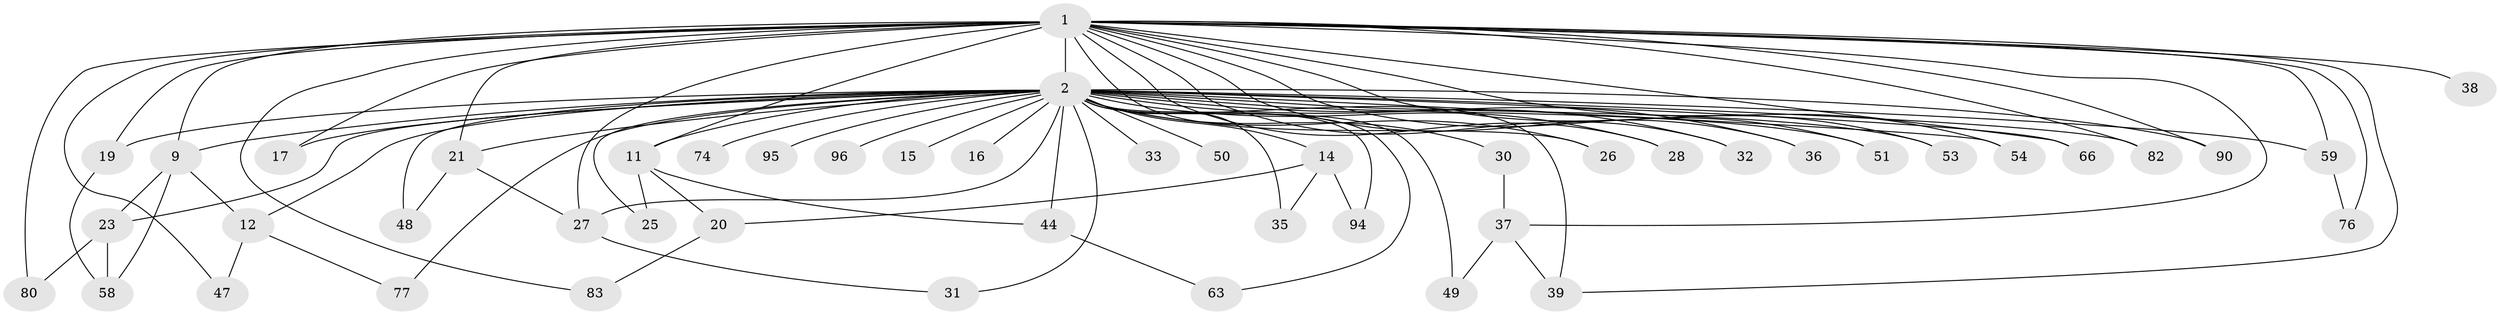 // original degree distribution, {13: 0.010309278350515464, 14: 0.010309278350515464, 21: 0.010309278350515464, 25: 0.010309278350515464, 17: 0.020618556701030927, 30: 0.010309278350515464, 26: 0.010309278350515464, 19: 0.010309278350515464, 28: 0.010309278350515464, 5: 0.041237113402061855, 3: 0.20618556701030927, 2: 0.5567010309278351, 4: 0.07216494845360824, 6: 0.020618556701030927}
// Generated by graph-tools (version 1.1) at 2025/17/03/04/25 18:17:29]
// undirected, 48 vertices, 86 edges
graph export_dot {
graph [start="1"]
  node [color=gray90,style=filled];
  1 [super="+5"];
  2 [super="+4+3+8+6+7+34"];
  9 [super="+18+64+45+29+60"];
  11;
  12 [super="+40"];
  14;
  15;
  16;
  17;
  19 [super="+91"];
  20;
  21 [super="+46"];
  23;
  25;
  26;
  27 [super="+84+78"];
  28;
  30;
  31;
  32 [super="+87"];
  33;
  35;
  36 [super="+65"];
  37;
  38;
  39 [super="+67"];
  44;
  47;
  48 [super="+61"];
  49;
  50;
  51;
  53;
  54 [super="+70"];
  58 [super="+72"];
  59 [super="+73"];
  63;
  66;
  74;
  76;
  77;
  80;
  82;
  83;
  90;
  94;
  95;
  96;
  1 -- 2 [weight=24];
  1 -- 9 [weight=5];
  1 -- 36;
  1 -- 37;
  1 -- 59;
  1 -- 66;
  1 -- 11;
  1 -- 76;
  1 -- 80;
  1 -- 17;
  1 -- 82;
  1 -- 83;
  1 -- 21;
  1 -- 26;
  1 -- 27;
  1 -- 28;
  1 -- 90;
  1 -- 32;
  1 -- 38;
  1 -- 47;
  1 -- 51;
  1 -- 53;
  1 -- 54 [weight=2];
  1 -- 39;
  1 -- 19;
  2 -- 9 [weight=10];
  2 -- 12 [weight=2];
  2 -- 25;
  2 -- 66;
  2 -- 74 [weight=2];
  2 -- 77;
  2 -- 16;
  2 -- 17;
  2 -- 19 [weight=2];
  2 -- 21 [weight=2];
  2 -- 90;
  2 -- 33 [weight=2];
  2 -- 49 [weight=2];
  2 -- 59 [weight=2];
  2 -- 82;
  2 -- 30 [weight=3];
  2 -- 95 [weight=3];
  2 -- 35;
  2 -- 48 [weight=2];
  2 -- 50 [weight=2];
  2 -- 51;
  2 -- 54 [weight=3];
  2 -- 96 [weight=2];
  2 -- 32 [weight=2];
  2 -- 44;
  2 -- 14 [weight=2];
  2 -- 63;
  2 -- 15;
  2 -- 23 [weight=3];
  2 -- 27;
  2 -- 28;
  2 -- 31;
  2 -- 39;
  2 -- 53;
  2 -- 36 [weight=2];
  2 -- 11;
  2 -- 26;
  2 -- 94;
  9 -- 12 [weight=2];
  9 -- 58;
  9 -- 23;
  11 -- 20;
  11 -- 25;
  11 -- 44;
  12 -- 77;
  12 -- 47;
  14 -- 20;
  14 -- 35;
  14 -- 94;
  19 -- 58;
  20 -- 83;
  21 -- 27;
  21 -- 48;
  23 -- 80;
  23 -- 58;
  27 -- 31;
  30 -- 37;
  37 -- 39;
  37 -- 49;
  44 -- 63;
  59 -- 76;
}

